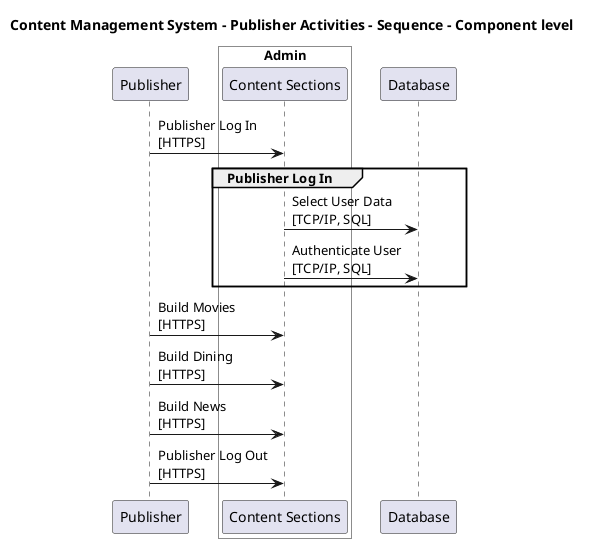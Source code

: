 @startuml

title Content Management System - Publisher Activities - Sequence - Component level

participant "Publisher" as ContentManagementSystem.Actors.Publisher

box "Admin" #White
    participant "Content Sections" as ContentManagementSystem.SoftwareSystems.Admin.Containers.ContentSections
end box

participant "Database" as ContentManagementSystem.SoftwareSystems.Database

ContentManagementSystem.Actors.Publisher -> ContentManagementSystem.SoftwareSystems.Admin.Containers.ContentSections : Publisher Log In\n[HTTPS]
group Publisher Log In
ContentManagementSystem.SoftwareSystems.Admin.Containers.ContentSections -> ContentManagementSystem.SoftwareSystems.Database : Select User Data\n[TCP/IP, SQL]
ContentManagementSystem.SoftwareSystems.Admin.Containers.ContentSections -> ContentManagementSystem.SoftwareSystems.Database : Authenticate User\n[TCP/IP, SQL]
end
ContentManagementSystem.Actors.Publisher -> ContentManagementSystem.SoftwareSystems.Admin.Containers.ContentSections : Build Movies\n[HTTPS]
ContentManagementSystem.Actors.Publisher -> ContentManagementSystem.SoftwareSystems.Admin.Containers.ContentSections : Build Dining\n[HTTPS]
ContentManagementSystem.Actors.Publisher -> ContentManagementSystem.SoftwareSystems.Admin.Containers.ContentSections : Build News\n[HTTPS]
ContentManagementSystem.Actors.Publisher -> ContentManagementSystem.SoftwareSystems.Admin.Containers.ContentSections : Publisher Log Out\n[HTTPS]


@enduml
